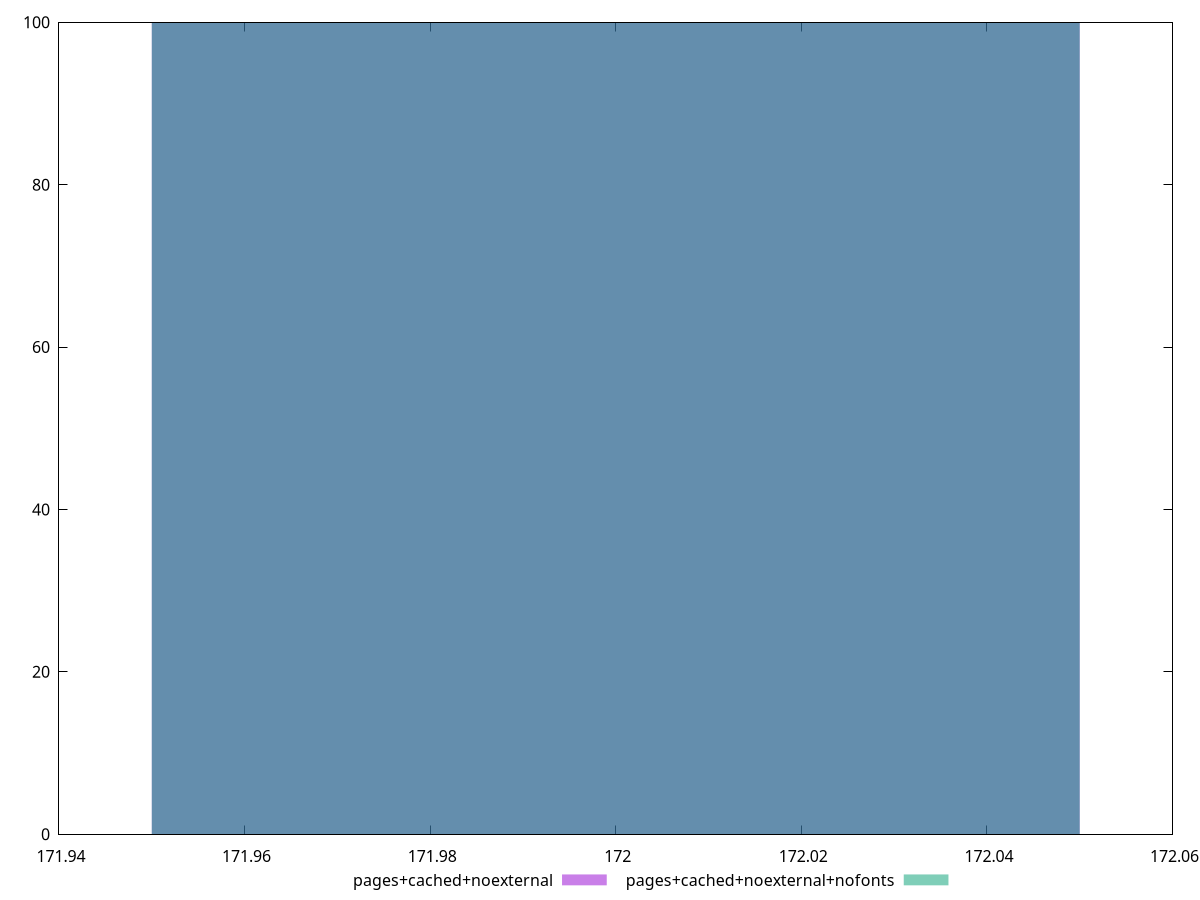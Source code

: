 reset
set terminal svg size 640, 500 enhanced background rgb 'white'
set output "reprap/dom-size/comparison/histogram/5_vs_6.svg"

$pagesCachedNoexternal <<EOF
172 100
EOF

$pagesCachedNoexternalNofonts <<EOF
172 100
EOF

set key outside below
set boxwidth 0.1
set yrange [0:100]
set style fill transparent solid 0.5 noborder

plot \
  $pagesCachedNoexternal title "pages+cached+noexternal" with boxes, \
  $pagesCachedNoexternalNofonts title "pages+cached+noexternal+nofonts" with boxes, \


reset